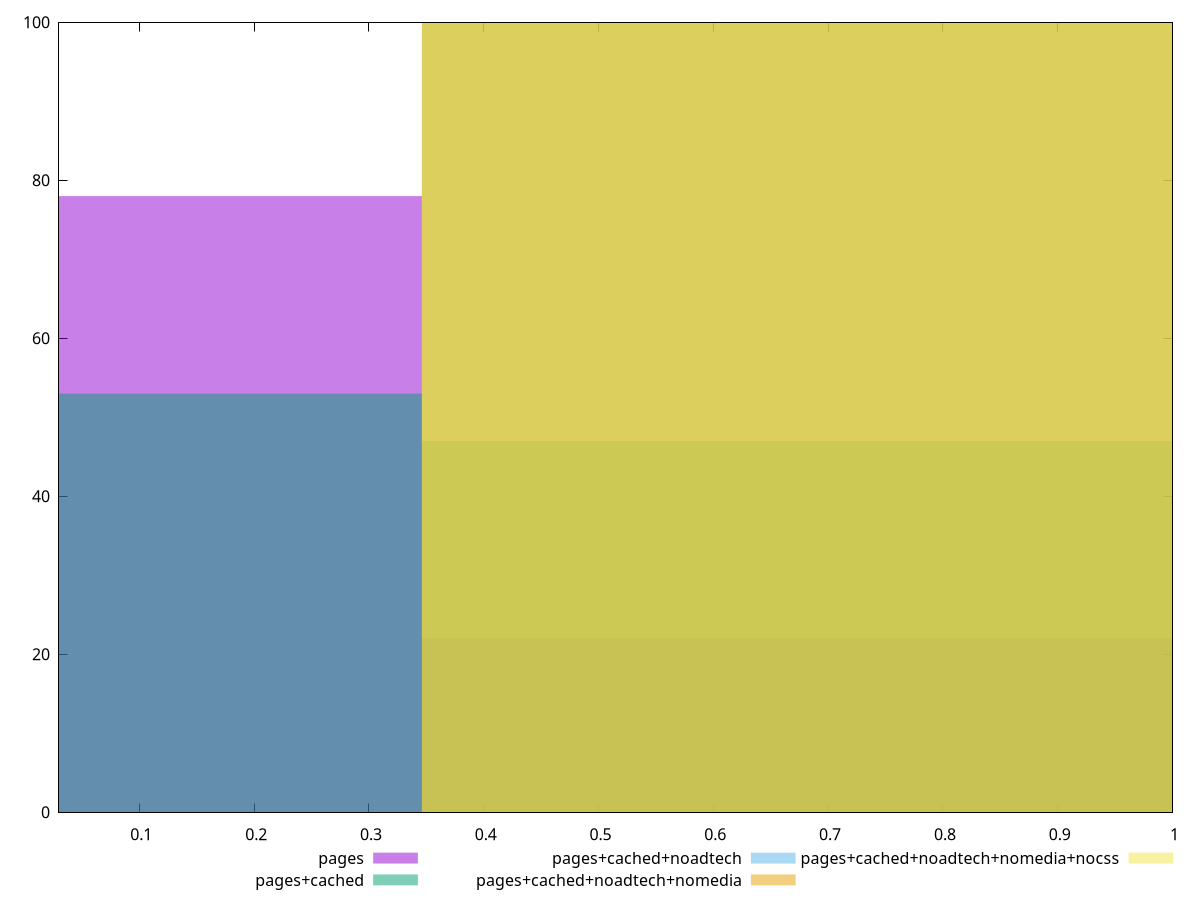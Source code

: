 reset

$pages <<EOF
0 78
0.6923073968948826 22
EOF

$pagesCached <<EOF
0 53
0.6923073968948826 47
EOF

$pagesCachedNoadtech <<EOF
0.6923073968948826 100
EOF

$pagesCachedNoadtechNomedia <<EOF
0.6923073968948826 100
EOF

$pagesCachedNoadtechNomediaNocss <<EOF
0.6923073968948826 100
EOF

set key outside below
set boxwidth 0.6923073968948826
set xrange [0.03:1]
set yrange [0:100]
set trange [0:100]
set style fill transparent solid 0.5 noborder
set terminal svg size 640, 530 enhanced background rgb 'white'
set output "report_00009_2021-02-08T22-37-41.559Z/estimated-input-latency/comparison/histogram/all_score.svg"

plot $pages title "pages" with boxes, \
     $pagesCached title "pages+cached" with boxes, \
     $pagesCachedNoadtech title "pages+cached+noadtech" with boxes, \
     $pagesCachedNoadtechNomedia title "pages+cached+noadtech+nomedia" with boxes, \
     $pagesCachedNoadtechNomediaNocss title "pages+cached+noadtech+nomedia+nocss" with boxes

reset
